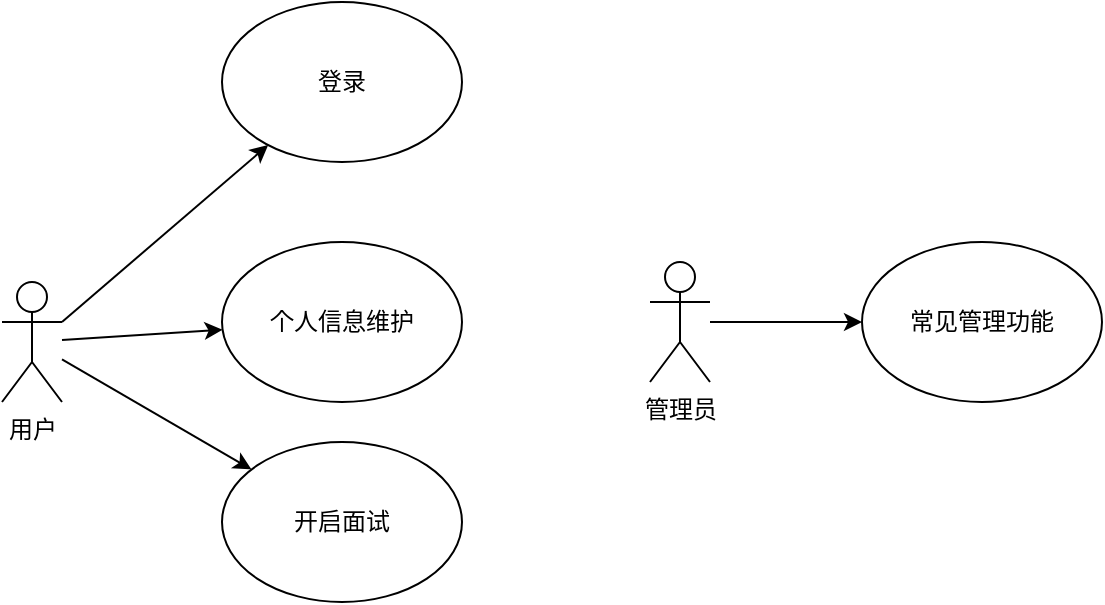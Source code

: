 <mxfile version="24.3.1" type="github">
  <diagram name="第 1 页" id="qL6cyDrUnS2OOqVCLwzM">
    <mxGraphModel dx="698" dy="472" grid="1" gridSize="10" guides="1" tooltips="1" connect="1" arrows="1" fold="1" page="1" pageScale="1" pageWidth="827" pageHeight="1169" math="0" shadow="0">
      <root>
        <mxCell id="0" />
        <mxCell id="1" parent="0" />
        <mxCell id="dUx3QPafvSOdXkpsurSU-1" value="用户" style="shape=umlActor;verticalLabelPosition=bottom;verticalAlign=top;html=1;outlineConnect=0;" vertex="1" parent="1">
          <mxGeometry x="90" y="270" width="30" height="60" as="geometry" />
        </mxCell>
        <mxCell id="dUx3QPafvSOdXkpsurSU-2" value="登录" style="ellipse;whiteSpace=wrap;html=1;" vertex="1" parent="1">
          <mxGeometry x="200" y="130" width="120" height="80" as="geometry" />
        </mxCell>
        <mxCell id="dUx3QPafvSOdXkpsurSU-3" value="个人信息维护" style="ellipse;whiteSpace=wrap;html=1;" vertex="1" parent="1">
          <mxGeometry x="200" y="250" width="120" height="80" as="geometry" />
        </mxCell>
        <mxCell id="dUx3QPafvSOdXkpsurSU-4" value="开启面试" style="ellipse;whiteSpace=wrap;html=1;" vertex="1" parent="1">
          <mxGeometry x="200" y="350" width="120" height="80" as="geometry" />
        </mxCell>
        <mxCell id="dUx3QPafvSOdXkpsurSU-5" value="" style="endArrow=classic;html=1;rounded=0;exitX=1;exitY=0.333;exitDx=0;exitDy=0;exitPerimeter=0;" edge="1" parent="1" source="dUx3QPafvSOdXkpsurSU-1" target="dUx3QPafvSOdXkpsurSU-2">
          <mxGeometry width="50" height="50" relative="1" as="geometry">
            <mxPoint x="140" y="260" as="sourcePoint" />
            <mxPoint x="190" y="210" as="targetPoint" />
          </mxGeometry>
        </mxCell>
        <mxCell id="dUx3QPafvSOdXkpsurSU-6" value="" style="endArrow=classic;html=1;rounded=0;" edge="1" parent="1" source="dUx3QPafvSOdXkpsurSU-1" target="dUx3QPafvSOdXkpsurSU-3">
          <mxGeometry width="50" height="50" relative="1" as="geometry">
            <mxPoint x="130" y="320" as="sourcePoint" />
            <mxPoint x="190" y="300" as="targetPoint" />
          </mxGeometry>
        </mxCell>
        <mxCell id="dUx3QPafvSOdXkpsurSU-7" value="" style="endArrow=classic;html=1;rounded=0;" edge="1" parent="1" source="dUx3QPafvSOdXkpsurSU-1" target="dUx3QPafvSOdXkpsurSU-4">
          <mxGeometry width="50" height="50" relative="1" as="geometry">
            <mxPoint x="120" y="420" as="sourcePoint" />
            <mxPoint x="170" y="370" as="targetPoint" />
          </mxGeometry>
        </mxCell>
        <mxCell id="dUx3QPafvSOdXkpsurSU-14" value="" style="edgeStyle=orthogonalEdgeStyle;rounded=0;orthogonalLoop=1;jettySize=auto;html=1;" edge="1" parent="1" source="dUx3QPafvSOdXkpsurSU-8" target="dUx3QPafvSOdXkpsurSU-13">
          <mxGeometry relative="1" as="geometry" />
        </mxCell>
        <mxCell id="dUx3QPafvSOdXkpsurSU-8" value="管理员" style="shape=umlActor;verticalLabelPosition=bottom;verticalAlign=top;html=1;outlineConnect=0;" vertex="1" parent="1">
          <mxGeometry x="414" y="260" width="30" height="60" as="geometry" />
        </mxCell>
        <mxCell id="dUx3QPafvSOdXkpsurSU-13" value="常见管理功能" style="ellipse;whiteSpace=wrap;html=1;" vertex="1" parent="1">
          <mxGeometry x="520" y="250" width="120" height="80" as="geometry" />
        </mxCell>
      </root>
    </mxGraphModel>
  </diagram>
</mxfile>
